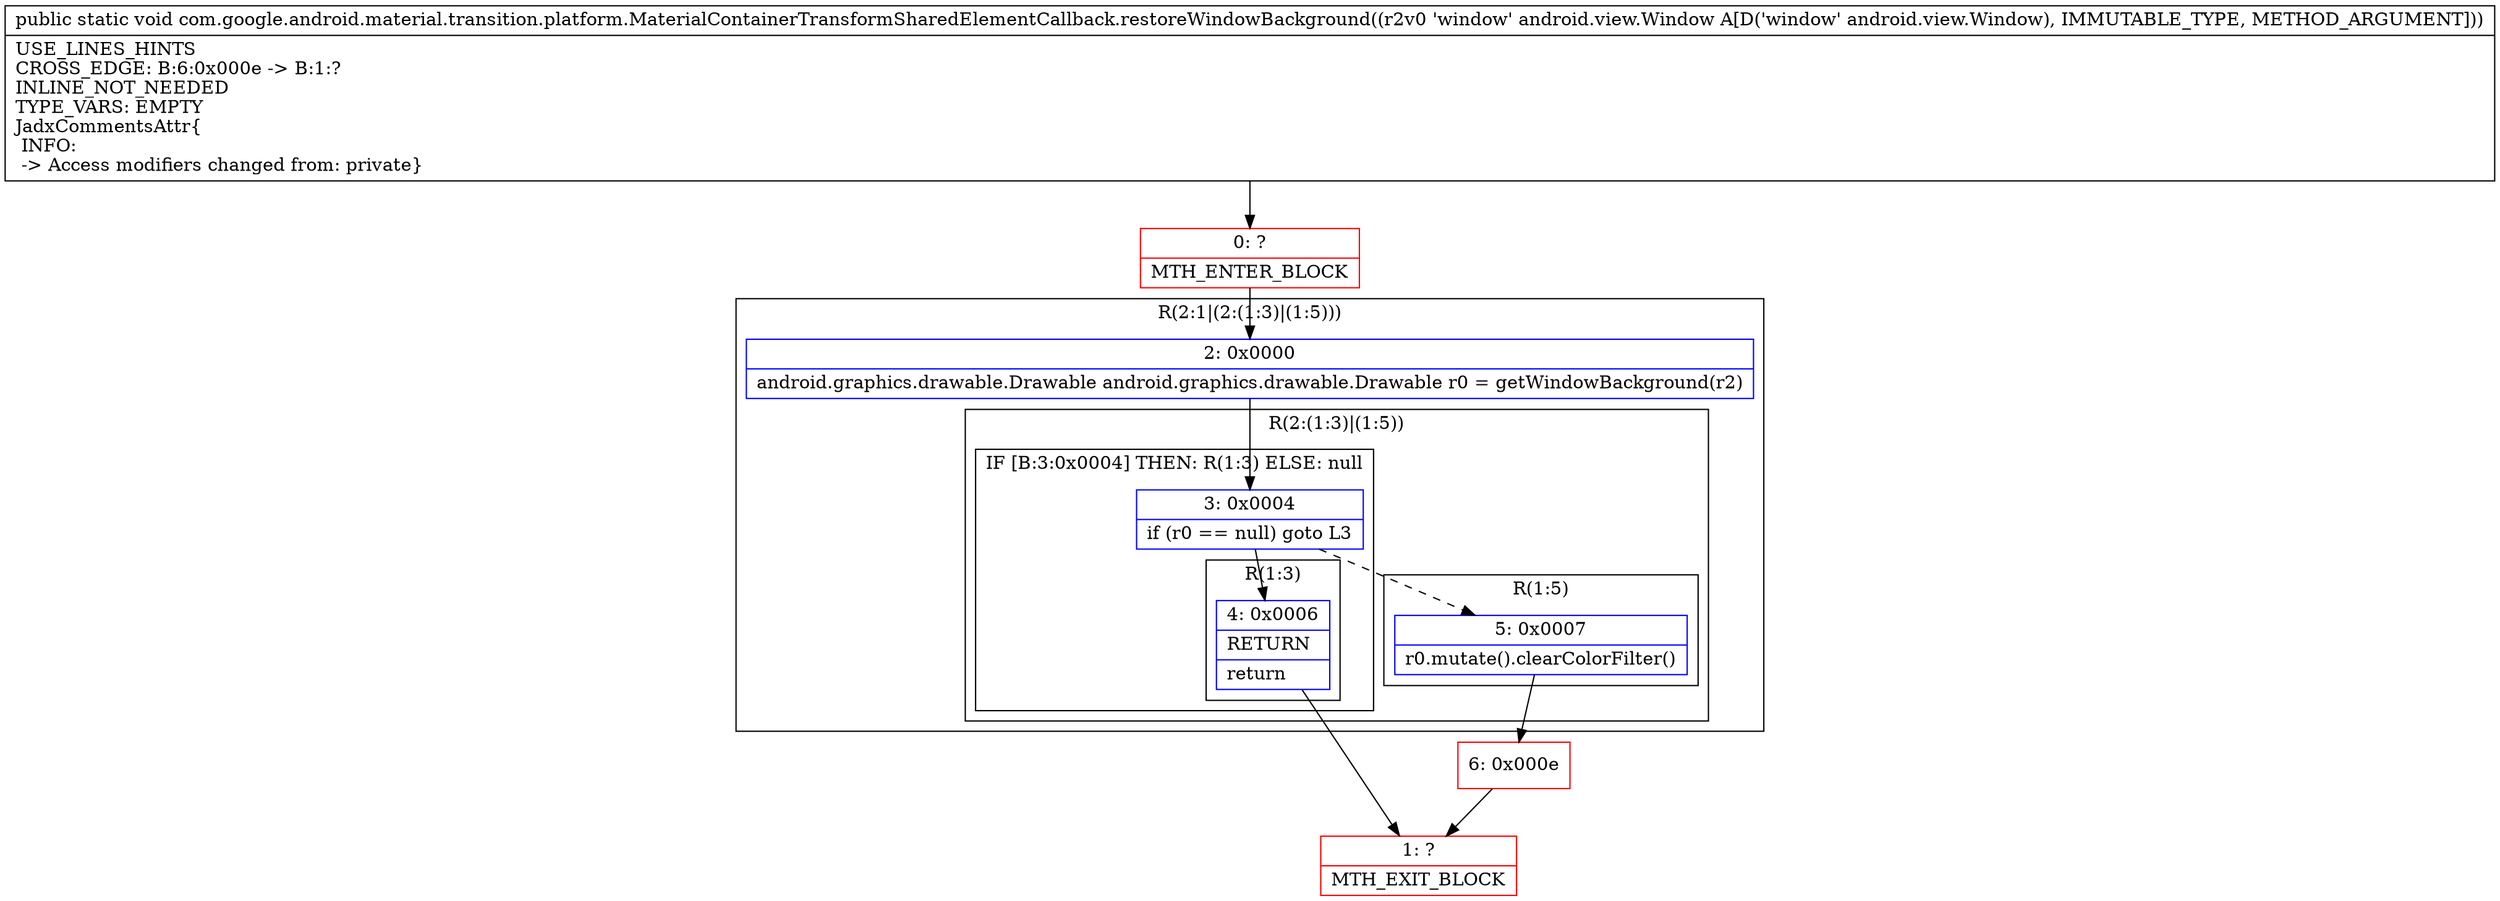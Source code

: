 digraph "CFG forcom.google.android.material.transition.platform.MaterialContainerTransformSharedElementCallback.restoreWindowBackground(Landroid\/view\/Window;)V" {
subgraph cluster_Region_734119513 {
label = "R(2:1|(2:(1:3)|(1:5)))";
node [shape=record,color=blue];
Node_2 [shape=record,label="{2\:\ 0x0000|android.graphics.drawable.Drawable android.graphics.drawable.Drawable r0 = getWindowBackground(r2)\l}"];
subgraph cluster_Region_230730478 {
label = "R(2:(1:3)|(1:5))";
node [shape=record,color=blue];
subgraph cluster_IfRegion_565711685 {
label = "IF [B:3:0x0004] THEN: R(1:3) ELSE: null";
node [shape=record,color=blue];
Node_3 [shape=record,label="{3\:\ 0x0004|if (r0 == null) goto L3\l}"];
subgraph cluster_Region_1307246035 {
label = "R(1:3)";
node [shape=record,color=blue];
Node_4 [shape=record,label="{4\:\ 0x0006|RETURN\l|return\l}"];
}
}
subgraph cluster_Region_1098997458 {
label = "R(1:5)";
node [shape=record,color=blue];
Node_5 [shape=record,label="{5\:\ 0x0007|r0.mutate().clearColorFilter()\l}"];
}
}
}
Node_0 [shape=record,color=red,label="{0\:\ ?|MTH_ENTER_BLOCK\l}"];
Node_1 [shape=record,color=red,label="{1\:\ ?|MTH_EXIT_BLOCK\l}"];
Node_6 [shape=record,color=red,label="{6\:\ 0x000e}"];
MethodNode[shape=record,label="{public static void com.google.android.material.transition.platform.MaterialContainerTransformSharedElementCallback.restoreWindowBackground((r2v0 'window' android.view.Window A[D('window' android.view.Window), IMMUTABLE_TYPE, METHOD_ARGUMENT]))  | USE_LINES_HINTS\lCROSS_EDGE: B:6:0x000e \-\> B:1:?\lINLINE_NOT_NEEDED\lTYPE_VARS: EMPTY\lJadxCommentsAttr\{\l INFO: \l \-\> Access modifiers changed from: private\}\l}"];
MethodNode -> Node_0;Node_2 -> Node_3;
Node_3 -> Node_4;
Node_3 -> Node_5[style=dashed];
Node_4 -> Node_1;
Node_5 -> Node_6;
Node_0 -> Node_2;
Node_6 -> Node_1;
}

